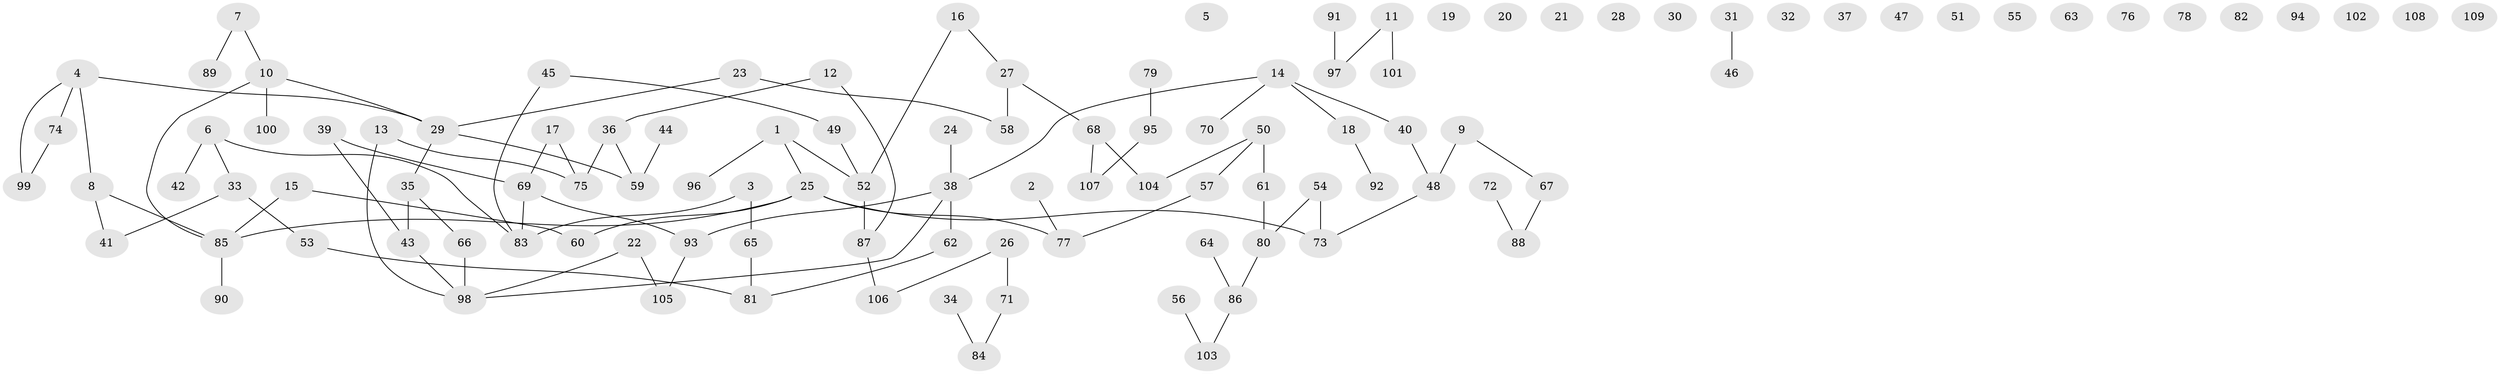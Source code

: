 // Generated by graph-tools (version 1.1) at 2025/39/03/09/25 04:39:39]
// undirected, 109 vertices, 104 edges
graph export_dot {
graph [start="1"]
  node [color=gray90,style=filled];
  1;
  2;
  3;
  4;
  5;
  6;
  7;
  8;
  9;
  10;
  11;
  12;
  13;
  14;
  15;
  16;
  17;
  18;
  19;
  20;
  21;
  22;
  23;
  24;
  25;
  26;
  27;
  28;
  29;
  30;
  31;
  32;
  33;
  34;
  35;
  36;
  37;
  38;
  39;
  40;
  41;
  42;
  43;
  44;
  45;
  46;
  47;
  48;
  49;
  50;
  51;
  52;
  53;
  54;
  55;
  56;
  57;
  58;
  59;
  60;
  61;
  62;
  63;
  64;
  65;
  66;
  67;
  68;
  69;
  70;
  71;
  72;
  73;
  74;
  75;
  76;
  77;
  78;
  79;
  80;
  81;
  82;
  83;
  84;
  85;
  86;
  87;
  88;
  89;
  90;
  91;
  92;
  93;
  94;
  95;
  96;
  97;
  98;
  99;
  100;
  101;
  102;
  103;
  104;
  105;
  106;
  107;
  108;
  109;
  1 -- 25;
  1 -- 52;
  1 -- 96;
  2 -- 77;
  3 -- 65;
  3 -- 83;
  4 -- 8;
  4 -- 29;
  4 -- 74;
  4 -- 99;
  6 -- 33;
  6 -- 42;
  6 -- 83;
  7 -- 10;
  7 -- 89;
  8 -- 41;
  8 -- 85;
  9 -- 48;
  9 -- 67;
  10 -- 29;
  10 -- 85;
  10 -- 100;
  11 -- 97;
  11 -- 101;
  12 -- 36;
  12 -- 87;
  13 -- 75;
  13 -- 98;
  14 -- 18;
  14 -- 38;
  14 -- 40;
  14 -- 70;
  15 -- 60;
  15 -- 85;
  16 -- 27;
  16 -- 52;
  17 -- 69;
  17 -- 75;
  18 -- 92;
  22 -- 98;
  22 -- 105;
  23 -- 29;
  23 -- 58;
  24 -- 38;
  25 -- 60;
  25 -- 73;
  25 -- 77;
  25 -- 85;
  26 -- 71;
  26 -- 106;
  27 -- 58;
  27 -- 68;
  29 -- 35;
  29 -- 59;
  31 -- 46;
  33 -- 41;
  33 -- 53;
  34 -- 84;
  35 -- 43;
  35 -- 66;
  36 -- 59;
  36 -- 75;
  38 -- 62;
  38 -- 93;
  38 -- 98;
  39 -- 43;
  39 -- 69;
  40 -- 48;
  43 -- 98;
  44 -- 59;
  45 -- 49;
  45 -- 83;
  48 -- 73;
  49 -- 52;
  50 -- 57;
  50 -- 61;
  50 -- 104;
  52 -- 87;
  53 -- 81;
  54 -- 73;
  54 -- 80;
  56 -- 103;
  57 -- 77;
  61 -- 80;
  62 -- 81;
  64 -- 86;
  65 -- 81;
  66 -- 98;
  67 -- 88;
  68 -- 104;
  68 -- 107;
  69 -- 83;
  69 -- 93;
  71 -- 84;
  72 -- 88;
  74 -- 99;
  79 -- 95;
  80 -- 86;
  85 -- 90;
  86 -- 103;
  87 -- 106;
  91 -- 97;
  93 -- 105;
  95 -- 107;
}
